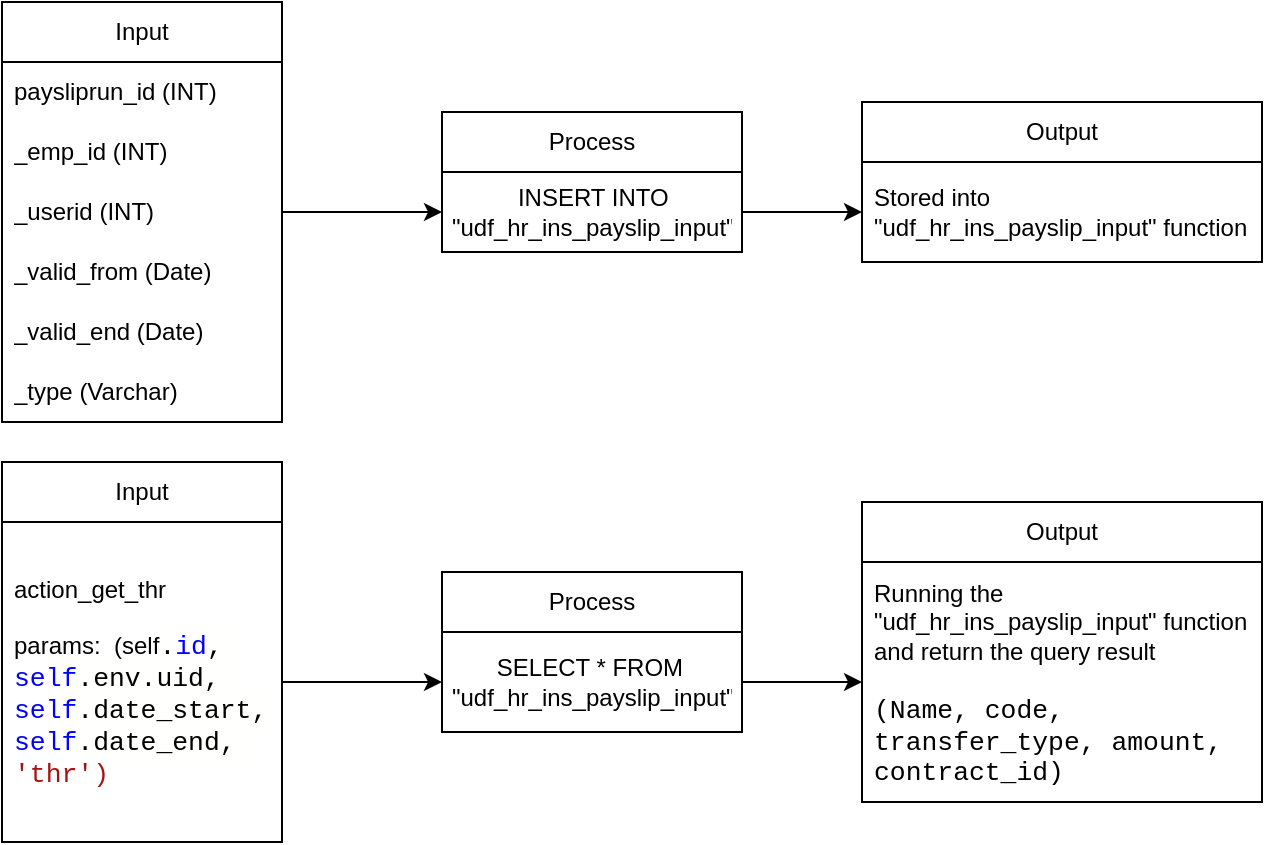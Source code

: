 <mxfile version="20.8.5" type="github">
  <diagram id="prtHgNgQTEPvFCAcTncT" name="Page-1">
    <mxGraphModel dx="794" dy="405" grid="1" gridSize="10" guides="1" tooltips="1" connect="1" arrows="1" fold="1" page="1" pageScale="1" pageWidth="827" pageHeight="1169" math="0" shadow="0">
      <root>
        <mxCell id="0" />
        <mxCell id="1" parent="0" />
        <mxCell id="NkividocD3e-KasCJb2q-1" value="Input" style="swimlane;fontStyle=0;childLayout=stackLayout;horizontal=1;startSize=30;horizontalStack=0;resizeParent=1;resizeParentMax=0;resizeLast=0;collapsible=1;marginBottom=0;whiteSpace=wrap;html=1;" vertex="1" parent="1">
          <mxGeometry x="100" y="220" width="140" height="210" as="geometry" />
        </mxCell>
        <mxCell id="NkividocD3e-KasCJb2q-2" value="paysliprun_id (INT)" style="text;strokeColor=none;fillColor=none;align=left;verticalAlign=middle;spacingLeft=4;spacingRight=4;overflow=hidden;points=[[0,0.5],[1,0.5]];portConstraint=eastwest;rotatable=0;whiteSpace=wrap;html=1;" vertex="1" parent="NkividocD3e-KasCJb2q-1">
          <mxGeometry y="30" width="140" height="30" as="geometry" />
        </mxCell>
        <mxCell id="NkividocD3e-KasCJb2q-3" value="_emp_id (INT)" style="text;strokeColor=none;fillColor=none;align=left;verticalAlign=middle;spacingLeft=4;spacingRight=4;overflow=hidden;points=[[0,0.5],[1,0.5]];portConstraint=eastwest;rotatable=0;whiteSpace=wrap;html=1;" vertex="1" parent="NkividocD3e-KasCJb2q-1">
          <mxGeometry y="60" width="140" height="30" as="geometry" />
        </mxCell>
        <mxCell id="NkividocD3e-KasCJb2q-14" value="_userid (INT)" style="text;strokeColor=none;fillColor=none;align=left;verticalAlign=middle;spacingLeft=4;spacingRight=4;overflow=hidden;points=[[0,0.5],[1,0.5]];portConstraint=eastwest;rotatable=0;whiteSpace=wrap;html=1;" vertex="1" parent="NkividocD3e-KasCJb2q-1">
          <mxGeometry y="90" width="140" height="30" as="geometry" />
        </mxCell>
        <mxCell id="NkividocD3e-KasCJb2q-15" value="_valid_from (Date)" style="text;strokeColor=none;fillColor=none;align=left;verticalAlign=middle;spacingLeft=4;spacingRight=4;overflow=hidden;points=[[0,0.5],[1,0.5]];portConstraint=eastwest;rotatable=0;whiteSpace=wrap;html=1;" vertex="1" parent="NkividocD3e-KasCJb2q-1">
          <mxGeometry y="120" width="140" height="30" as="geometry" />
        </mxCell>
        <mxCell id="NkividocD3e-KasCJb2q-16" value="_valid_end (Date)" style="text;strokeColor=none;fillColor=none;align=left;verticalAlign=middle;spacingLeft=4;spacingRight=4;overflow=hidden;points=[[0,0.5],[1,0.5]];portConstraint=eastwest;rotatable=0;whiteSpace=wrap;html=1;" vertex="1" parent="NkividocD3e-KasCJb2q-1">
          <mxGeometry y="150" width="140" height="30" as="geometry" />
        </mxCell>
        <mxCell id="NkividocD3e-KasCJb2q-17" value="_type (Varchar)" style="text;strokeColor=none;fillColor=none;align=left;verticalAlign=middle;spacingLeft=4;spacingRight=4;overflow=hidden;points=[[0,0.5],[1,0.5]];portConstraint=eastwest;rotatable=0;whiteSpace=wrap;html=1;" vertex="1" parent="NkividocD3e-KasCJb2q-1">
          <mxGeometry y="180" width="140" height="30" as="geometry" />
        </mxCell>
        <mxCell id="NkividocD3e-KasCJb2q-46" value="" style="edgeStyle=orthogonalEdgeStyle;rounded=0;orthogonalLoop=1;jettySize=auto;html=1;" edge="1" parent="1" source="NkividocD3e-KasCJb2q-5" target="NkividocD3e-KasCJb2q-12">
          <mxGeometry relative="1" as="geometry">
            <Array as="points">
              <mxPoint x="490" y="325" />
              <mxPoint x="490" y="325" />
            </Array>
          </mxGeometry>
        </mxCell>
        <mxCell id="NkividocD3e-KasCJb2q-5" value="Process" style="swimlane;fontStyle=0;childLayout=stackLayout;horizontal=1;startSize=30;horizontalStack=0;resizeParent=1;resizeParentMax=0;resizeLast=0;collapsible=1;marginBottom=0;whiteSpace=wrap;html=1;" vertex="1" parent="1">
          <mxGeometry x="320" y="275" width="150" height="70" as="geometry" />
        </mxCell>
        <mxCell id="NkividocD3e-KasCJb2q-6" value="INSERT INTO &quot;udf_hr_ins_payslip_input&quot;" style="text;strokeColor=none;fillColor=none;align=center;verticalAlign=middle;spacingLeft=4;spacingRight=4;overflow=hidden;points=[[0,0.5],[1,0.5]];portConstraint=eastwest;rotatable=0;whiteSpace=wrap;html=1;" vertex="1" parent="NkividocD3e-KasCJb2q-5">
          <mxGeometry y="30" width="150" height="40" as="geometry" />
        </mxCell>
        <mxCell id="NkividocD3e-KasCJb2q-9" value="Output" style="swimlane;fontStyle=0;childLayout=stackLayout;horizontal=1;startSize=30;horizontalStack=0;resizeParent=1;resizeParentMax=0;resizeLast=0;collapsible=1;marginBottom=0;whiteSpace=wrap;html=1;" vertex="1" parent="1">
          <mxGeometry x="530" y="270" width="200" height="80" as="geometry" />
        </mxCell>
        <mxCell id="NkividocD3e-KasCJb2q-12" value="Stored into &quot;udf_hr_ins_payslip_input&quot; function" style="text;strokeColor=none;fillColor=none;align=left;verticalAlign=middle;spacingLeft=4;spacingRight=4;overflow=hidden;points=[[0,0.5],[1,0.5]];portConstraint=eastwest;rotatable=0;whiteSpace=wrap;html=1;" vertex="1" parent="NkividocD3e-KasCJb2q-9">
          <mxGeometry y="30" width="200" height="50" as="geometry" />
        </mxCell>
        <mxCell id="NkividocD3e-KasCJb2q-24" value="Input" style="swimlane;fontStyle=0;childLayout=stackLayout;horizontal=1;startSize=30;horizontalStack=0;resizeParent=1;resizeParentMax=0;resizeLast=0;collapsible=1;marginBottom=0;whiteSpace=wrap;html=1;" vertex="1" parent="1">
          <mxGeometry x="100" y="450" width="140" height="190" as="geometry" />
        </mxCell>
        <mxCell id="NkividocD3e-KasCJb2q-25" value="action_get_thr&lt;br&gt;&lt;br&gt;params:&amp;nbsp; (self&lt;span style=&quot;background-color: rgb(255, 255, 254); font-family: Consolas, &amp;quot;Courier New&amp;quot;, monospace; font-size: 13.2px;&quot;&gt;.&lt;/span&gt;&lt;span style=&quot;font-family: Consolas, &amp;quot;Courier New&amp;quot;, monospace; font-size: 13.2px; color: rgb(0, 0, 255);&quot;&gt;id&lt;/span&gt;&lt;span style=&quot;background-color: rgb(255, 255, 254); font-family: Consolas, &amp;quot;Courier New&amp;quot;, monospace; font-size: 13.2px;&quot;&gt;,&amp;nbsp;&lt;br&gt;&lt;/span&gt;&lt;span style=&quot;font-family: Consolas, &amp;quot;Courier New&amp;quot;, monospace; font-size: 13.2px; color: rgb(0, 0, 255);&quot;&gt;self&lt;/span&gt;&lt;span style=&quot;background-color: rgb(255, 255, 254); font-family: Consolas, &amp;quot;Courier New&amp;quot;, monospace; font-size: 13.2px;&quot;&gt;.env.uid,&amp;nbsp;&lt;br&gt;&lt;/span&gt;&lt;span style=&quot;font-family: Consolas, &amp;quot;Courier New&amp;quot;, monospace; font-size: 13.2px; color: rgb(0, 0, 255);&quot;&gt;self&lt;/span&gt;&lt;span style=&quot;background-color: rgb(255, 255, 254); font-family: Consolas, &amp;quot;Courier New&amp;quot;, monospace; font-size: 13.2px;&quot;&gt;.date_start,&amp;nbsp;&lt;br&gt;&lt;/span&gt;&lt;span style=&quot;font-family: Consolas, &amp;quot;Courier New&amp;quot;, monospace; font-size: 13.2px; color: rgb(0, 0, 255);&quot;&gt;self&lt;/span&gt;&lt;span style=&quot;background-color: rgb(255, 255, 254); font-family: Consolas, &amp;quot;Courier New&amp;quot;, monospace; font-size: 13.2px;&quot;&gt;.date_end,&amp;nbsp;&lt;br&gt;&lt;/span&gt;&lt;span style=&quot;font-family: Consolas, &amp;quot;Courier New&amp;quot;, monospace; font-size: 13.2px; color: rgb(163, 21, 21);&quot;&gt;&#39;thr&#39;)&lt;/span&gt;" style="text;strokeColor=none;fillColor=none;align=left;verticalAlign=middle;spacingLeft=4;spacingRight=4;overflow=hidden;points=[[0,0.5],[1,0.5]];portConstraint=eastwest;rotatable=0;whiteSpace=wrap;html=1;" vertex="1" parent="NkividocD3e-KasCJb2q-24">
          <mxGeometry y="30" width="140" height="160" as="geometry" />
        </mxCell>
        <mxCell id="NkividocD3e-KasCJb2q-31" value="Process" style="swimlane;fontStyle=0;childLayout=stackLayout;horizontal=1;startSize=30;horizontalStack=0;resizeParent=1;resizeParentMax=0;resizeLast=0;collapsible=1;marginBottom=0;whiteSpace=wrap;html=1;" vertex="1" parent="1">
          <mxGeometry x="320" y="505" width="150" height="80" as="geometry" />
        </mxCell>
        <mxCell id="NkividocD3e-KasCJb2q-32" value="SELECT * FROM&amp;nbsp;&lt;br&gt;&quot;udf_hr_ins_payslip_input&quot;" style="text;strokeColor=none;fillColor=none;align=center;verticalAlign=middle;spacingLeft=4;spacingRight=4;overflow=hidden;points=[[0,0.5],[1,0.5]];portConstraint=eastwest;rotatable=0;whiteSpace=wrap;html=1;" vertex="1" parent="NkividocD3e-KasCJb2q-31">
          <mxGeometry y="30" width="150" height="50" as="geometry" />
        </mxCell>
        <mxCell id="NkividocD3e-KasCJb2q-33" value="Output" style="swimlane;fontStyle=0;childLayout=stackLayout;horizontal=1;startSize=30;horizontalStack=0;resizeParent=1;resizeParentMax=0;resizeLast=0;collapsible=1;marginBottom=0;whiteSpace=wrap;html=1;" vertex="1" parent="1">
          <mxGeometry x="530" y="470" width="200" height="150" as="geometry" />
        </mxCell>
        <mxCell id="NkividocD3e-KasCJb2q-34" value="Running the &quot;udf_hr_ins_payslip_input&quot; function and return the query result&lt;br&gt;" style="text;strokeColor=none;fillColor=none;align=left;verticalAlign=middle;spacingLeft=4;spacingRight=4;overflow=hidden;points=[[0,0.5],[1,0.5]];portConstraint=eastwest;rotatable=0;whiteSpace=wrap;html=1;" vertex="1" parent="NkividocD3e-KasCJb2q-33">
          <mxGeometry y="30" width="200" height="60" as="geometry" />
        </mxCell>
        <mxCell id="NkividocD3e-KasCJb2q-42" value="&lt;div style=&quot;border-color: var(--border-color); font-family: Consolas, &amp;quot;Courier New&amp;quot;, monospace; font-size: 13.2px;&quot;&gt;(Name, code, transfer_type, amount, contract_id)&lt;/div&gt;" style="text;strokeColor=none;fillColor=none;align=left;verticalAlign=middle;spacingLeft=4;spacingRight=4;overflow=hidden;points=[[0,0.5],[1,0.5]];portConstraint=eastwest;rotatable=0;whiteSpace=wrap;html=1;" vertex="1" parent="NkividocD3e-KasCJb2q-33">
          <mxGeometry y="90" width="200" height="60" as="geometry" />
        </mxCell>
        <mxCell id="NkividocD3e-KasCJb2q-40" value="" style="edgeStyle=orthogonalEdgeStyle;rounded=0;orthogonalLoop=1;jettySize=auto;html=1;" edge="1" parent="1" source="NkividocD3e-KasCJb2q-25" target="NkividocD3e-KasCJb2q-32">
          <mxGeometry relative="1" as="geometry" />
        </mxCell>
        <mxCell id="NkividocD3e-KasCJb2q-44" value="" style="edgeStyle=orthogonalEdgeStyle;rounded=0;orthogonalLoop=1;jettySize=auto;html=1;" edge="1" parent="1" source="NkividocD3e-KasCJb2q-32">
          <mxGeometry relative="1" as="geometry">
            <mxPoint x="530" y="560" as="targetPoint" />
          </mxGeometry>
        </mxCell>
        <mxCell id="NkividocD3e-KasCJb2q-45" value="" style="edgeStyle=orthogonalEdgeStyle;rounded=0;orthogonalLoop=1;jettySize=auto;html=1;" edge="1" parent="1" source="NkividocD3e-KasCJb2q-14" target="NkividocD3e-KasCJb2q-6">
          <mxGeometry relative="1" as="geometry" />
        </mxCell>
      </root>
    </mxGraphModel>
  </diagram>
</mxfile>
